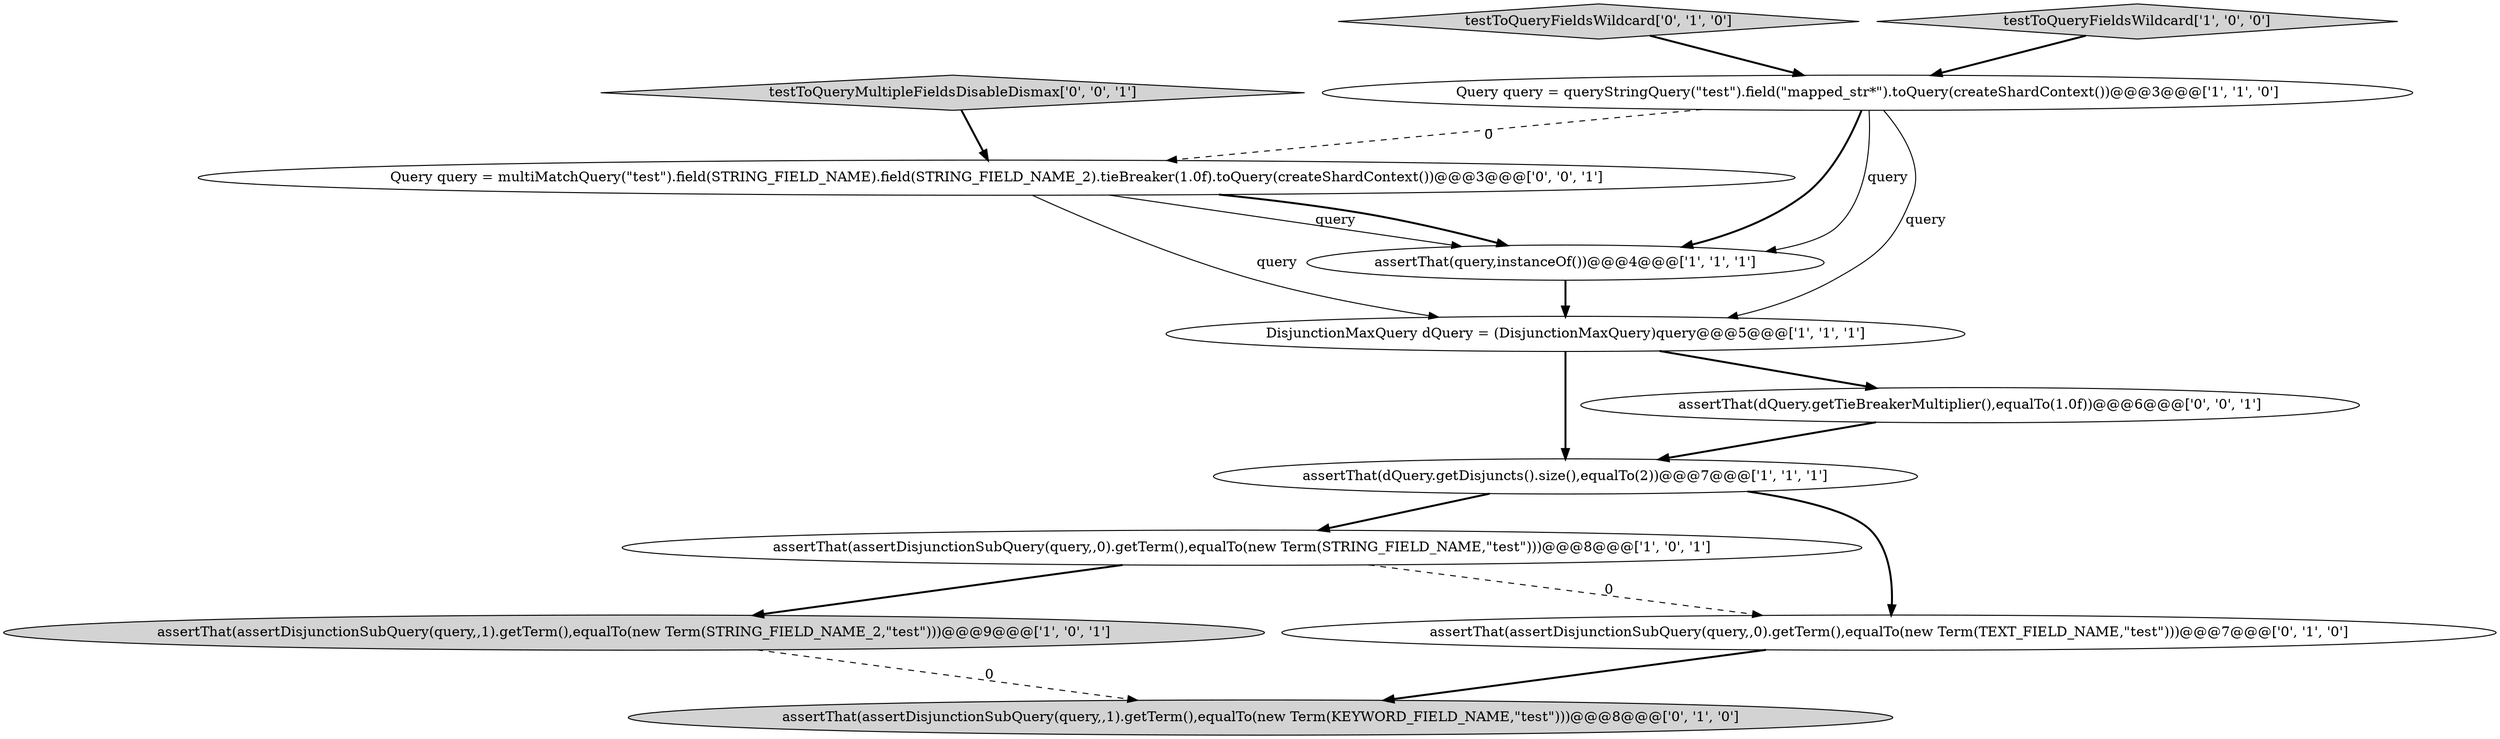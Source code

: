 digraph {
2 [style = filled, label = "assertThat(query,instanceOf())@@@4@@@['1', '1', '1']", fillcolor = white, shape = ellipse image = "AAA0AAABBB1BBB"];
3 [style = filled, label = "DisjunctionMaxQuery dQuery = (DisjunctionMaxQuery)query@@@5@@@['1', '1', '1']", fillcolor = white, shape = ellipse image = "AAA0AAABBB1BBB"];
10 [style = filled, label = "Query query = multiMatchQuery(\"test\").field(STRING_FIELD_NAME).field(STRING_FIELD_NAME_2).tieBreaker(1.0f).toQuery(createShardContext())@@@3@@@['0', '0', '1']", fillcolor = white, shape = ellipse image = "AAA0AAABBB3BBB"];
11 [style = filled, label = "testToQueryMultipleFieldsDisableDismax['0', '0', '1']", fillcolor = lightgray, shape = diamond image = "AAA0AAABBB3BBB"];
12 [style = filled, label = "assertThat(dQuery.getTieBreakerMultiplier(),equalTo(1.0f))@@@6@@@['0', '0', '1']", fillcolor = white, shape = ellipse image = "AAA0AAABBB3BBB"];
0 [style = filled, label = "assertThat(dQuery.getDisjuncts().size(),equalTo(2))@@@7@@@['1', '1', '1']", fillcolor = white, shape = ellipse image = "AAA0AAABBB1BBB"];
8 [style = filled, label = "testToQueryFieldsWildcard['0', '1', '0']", fillcolor = lightgray, shape = diamond image = "AAA0AAABBB2BBB"];
1 [style = filled, label = "testToQueryFieldsWildcard['1', '0', '0']", fillcolor = lightgray, shape = diamond image = "AAA0AAABBB1BBB"];
6 [style = filled, label = "Query query = queryStringQuery(\"test\").field(\"mapped_str*\").toQuery(createShardContext())@@@3@@@['1', '1', '0']", fillcolor = white, shape = ellipse image = "AAA0AAABBB1BBB"];
5 [style = filled, label = "assertThat(assertDisjunctionSubQuery(query,,1).getTerm(),equalTo(new Term(STRING_FIELD_NAME_2,\"test\")))@@@9@@@['1', '0', '1']", fillcolor = lightgray, shape = ellipse image = "AAA0AAABBB1BBB"];
4 [style = filled, label = "assertThat(assertDisjunctionSubQuery(query,,0).getTerm(),equalTo(new Term(STRING_FIELD_NAME,\"test\")))@@@8@@@['1', '0', '1']", fillcolor = white, shape = ellipse image = "AAA0AAABBB1BBB"];
7 [style = filled, label = "assertThat(assertDisjunctionSubQuery(query,,1).getTerm(),equalTo(new Term(KEYWORD_FIELD_NAME,\"test\")))@@@8@@@['0', '1', '0']", fillcolor = lightgray, shape = ellipse image = "AAA1AAABBB2BBB"];
9 [style = filled, label = "assertThat(assertDisjunctionSubQuery(query,,0).getTerm(),equalTo(new Term(TEXT_FIELD_NAME,\"test\")))@@@7@@@['0', '1', '0']", fillcolor = white, shape = ellipse image = "AAA1AAABBB2BBB"];
4->5 [style = bold, label=""];
12->0 [style = bold, label=""];
0->9 [style = bold, label=""];
5->7 [style = dashed, label="0"];
6->2 [style = solid, label="query"];
11->10 [style = bold, label=""];
10->2 [style = solid, label="query"];
0->4 [style = bold, label=""];
10->2 [style = bold, label=""];
8->6 [style = bold, label=""];
3->12 [style = bold, label=""];
6->10 [style = dashed, label="0"];
3->0 [style = bold, label=""];
1->6 [style = bold, label=""];
6->3 [style = solid, label="query"];
10->3 [style = solid, label="query"];
4->9 [style = dashed, label="0"];
6->2 [style = bold, label=""];
2->3 [style = bold, label=""];
9->7 [style = bold, label=""];
}
